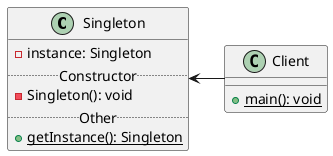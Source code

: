 @startuml

class Singleton {
    - instance: Singleton
    .. Constructor ..
    - Singleton(): void
    .. Other ..
    + {static} getInstance(): Singleton
}

class Client {
    + {static} main(): void
}

Singleton <- Client

@enduml
